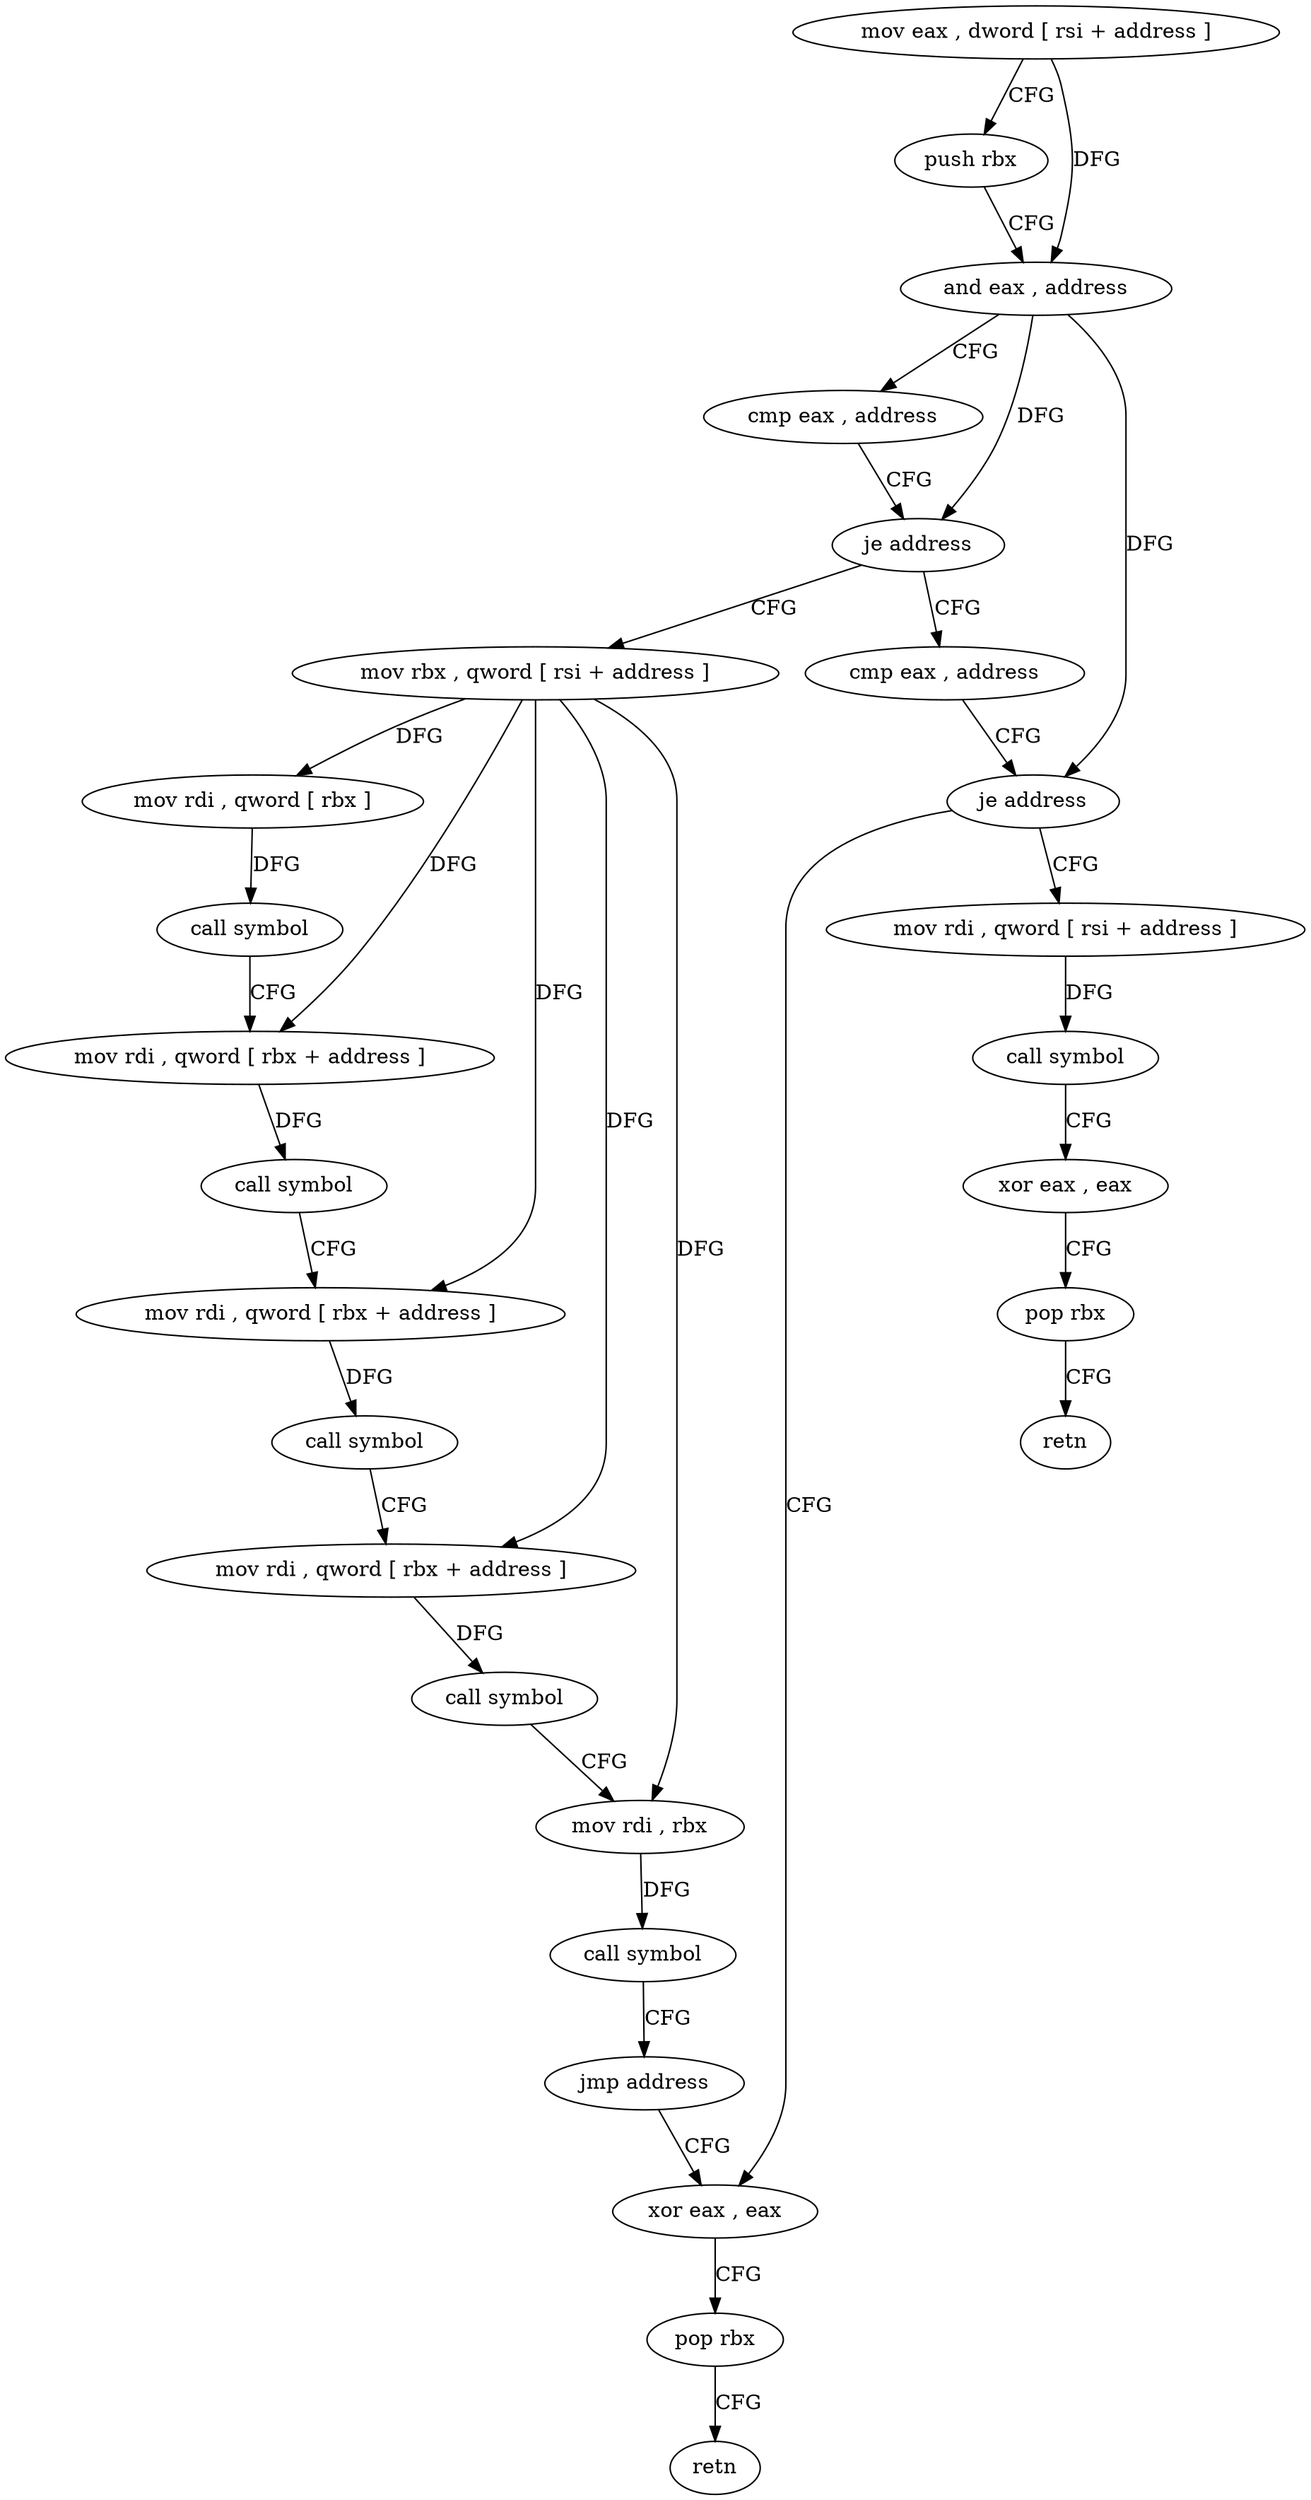 digraph "func" {
"4378592" [label = "mov eax , dword [ rsi + address ]" ]
"4378595" [label = "push rbx" ]
"4378596" [label = "and eax , address" ]
"4378601" [label = "cmp eax , address" ]
"4378604" [label = "je address" ]
"4378640" [label = "mov rbx , qword [ rsi + address ]" ]
"4378606" [label = "cmp eax , address" ]
"4378644" [label = "mov rdi , qword [ rbx ]" ]
"4378647" [label = "call symbol" ]
"4378652" [label = "mov rdi , qword [ rbx + address ]" ]
"4378656" [label = "call symbol" ]
"4378661" [label = "mov rdi , qword [ rbx + address ]" ]
"4378665" [label = "call symbol" ]
"4378670" [label = "mov rdi , qword [ rbx + address ]" ]
"4378674" [label = "call symbol" ]
"4378679" [label = "mov rdi , rbx" ]
"4378682" [label = "call symbol" ]
"4378687" [label = "jmp address" ]
"4378611" [label = "xor eax , eax" ]
"4378609" [label = "je address" ]
"4378624" [label = "mov rdi , qword [ rsi + address ]" ]
"4378613" [label = "pop rbx" ]
"4378614" [label = "retn" ]
"4378628" [label = "call symbol" ]
"4378633" [label = "xor eax , eax" ]
"4378635" [label = "pop rbx" ]
"4378636" [label = "retn" ]
"4378592" -> "4378595" [ label = "CFG" ]
"4378592" -> "4378596" [ label = "DFG" ]
"4378595" -> "4378596" [ label = "CFG" ]
"4378596" -> "4378601" [ label = "CFG" ]
"4378596" -> "4378604" [ label = "DFG" ]
"4378596" -> "4378609" [ label = "DFG" ]
"4378601" -> "4378604" [ label = "CFG" ]
"4378604" -> "4378640" [ label = "CFG" ]
"4378604" -> "4378606" [ label = "CFG" ]
"4378640" -> "4378644" [ label = "DFG" ]
"4378640" -> "4378652" [ label = "DFG" ]
"4378640" -> "4378661" [ label = "DFG" ]
"4378640" -> "4378670" [ label = "DFG" ]
"4378640" -> "4378679" [ label = "DFG" ]
"4378606" -> "4378609" [ label = "CFG" ]
"4378644" -> "4378647" [ label = "DFG" ]
"4378647" -> "4378652" [ label = "CFG" ]
"4378652" -> "4378656" [ label = "DFG" ]
"4378656" -> "4378661" [ label = "CFG" ]
"4378661" -> "4378665" [ label = "DFG" ]
"4378665" -> "4378670" [ label = "CFG" ]
"4378670" -> "4378674" [ label = "DFG" ]
"4378674" -> "4378679" [ label = "CFG" ]
"4378679" -> "4378682" [ label = "DFG" ]
"4378682" -> "4378687" [ label = "CFG" ]
"4378687" -> "4378611" [ label = "CFG" ]
"4378611" -> "4378613" [ label = "CFG" ]
"4378609" -> "4378624" [ label = "CFG" ]
"4378609" -> "4378611" [ label = "CFG" ]
"4378624" -> "4378628" [ label = "DFG" ]
"4378613" -> "4378614" [ label = "CFG" ]
"4378628" -> "4378633" [ label = "CFG" ]
"4378633" -> "4378635" [ label = "CFG" ]
"4378635" -> "4378636" [ label = "CFG" ]
}
